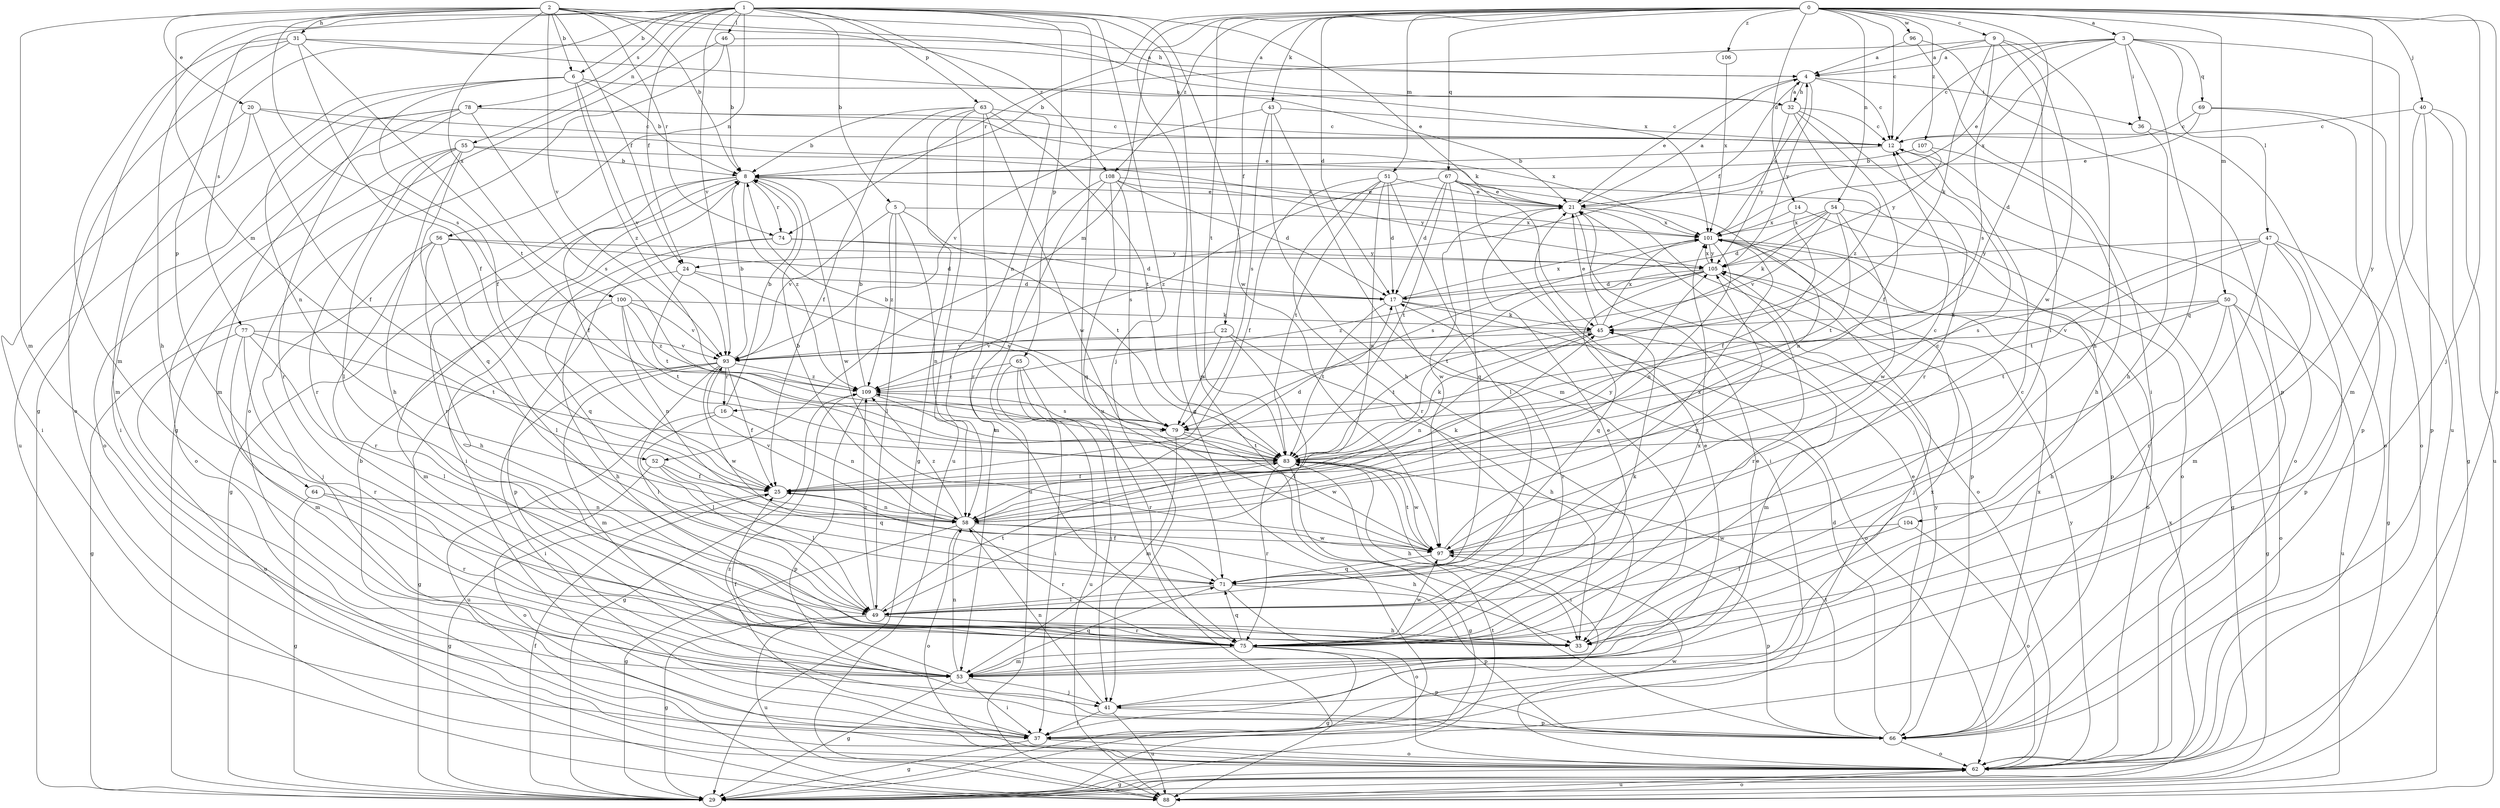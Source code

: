 strict digraph  {
0;
1;
2;
3;
4;
5;
6;
8;
9;
12;
14;
16;
17;
20;
21;
22;
24;
25;
29;
31;
32;
33;
36;
37;
40;
41;
43;
45;
46;
47;
49;
50;
51;
52;
53;
54;
55;
56;
58;
62;
63;
64;
65;
66;
67;
69;
71;
74;
75;
77;
78;
79;
83;
88;
93;
96;
97;
100;
101;
104;
105;
106;
107;
108;
109;
0 -> 3  [label=a];
0 -> 9  [label=c];
0 -> 12  [label=c];
0 -> 14  [label=d];
0 -> 16  [label=d];
0 -> 17  [label=d];
0 -> 22  [label=f];
0 -> 29  [label=g];
0 -> 40  [label=j];
0 -> 41  [label=j];
0 -> 43  [label=k];
0 -> 50  [label=m];
0 -> 51  [label=m];
0 -> 52  [label=m];
0 -> 54  [label=n];
0 -> 62  [label=o];
0 -> 67  [label=q];
0 -> 74  [label=r];
0 -> 83  [label=t];
0 -> 96  [label=w];
0 -> 104  [label=y];
0 -> 106  [label=z];
0 -> 107  [label=z];
0 -> 108  [label=z];
1 -> 5  [label=b];
1 -> 6  [label=b];
1 -> 24  [label=f];
1 -> 29  [label=g];
1 -> 41  [label=j];
1 -> 45  [label=k];
1 -> 46  [label=l];
1 -> 55  [label=n];
1 -> 56  [label=n];
1 -> 58  [label=n];
1 -> 63  [label=p];
1 -> 64  [label=p];
1 -> 65  [label=p];
1 -> 66  [label=p];
1 -> 77  [label=s];
1 -> 78  [label=s];
1 -> 88  [label=u];
1 -> 93  [label=v];
1 -> 97  [label=w];
2 -> 6  [label=b];
2 -> 8  [label=b];
2 -> 20  [label=e];
2 -> 24  [label=f];
2 -> 31  [label=h];
2 -> 32  [label=h];
2 -> 52  [label=m];
2 -> 53  [label=m];
2 -> 74  [label=r];
2 -> 79  [label=s];
2 -> 93  [label=v];
2 -> 100  [label=x];
2 -> 101  [label=x];
2 -> 108  [label=z];
3 -> 4  [label=a];
3 -> 12  [label=c];
3 -> 21  [label=e];
3 -> 36  [label=i];
3 -> 47  [label=l];
3 -> 69  [label=q];
3 -> 71  [label=q];
3 -> 88  [label=u];
3 -> 101  [label=x];
4 -> 12  [label=c];
4 -> 21  [label=e];
4 -> 24  [label=f];
4 -> 32  [label=h];
4 -> 36  [label=i];
4 -> 105  [label=y];
5 -> 49  [label=l];
5 -> 58  [label=n];
5 -> 83  [label=t];
5 -> 93  [label=v];
5 -> 101  [label=x];
5 -> 109  [label=z];
6 -> 8  [label=b];
6 -> 25  [label=f];
6 -> 32  [label=h];
6 -> 58  [label=n];
6 -> 88  [label=u];
6 -> 93  [label=v];
6 -> 109  [label=z];
8 -> 21  [label=e];
8 -> 25  [label=f];
8 -> 29  [label=g];
8 -> 37  [label=i];
8 -> 74  [label=r];
8 -> 75  [label=r];
8 -> 97  [label=w];
8 -> 109  [label=z];
9 -> 4  [label=a];
9 -> 8  [label=b];
9 -> 33  [label=h];
9 -> 45  [label=k];
9 -> 49  [label=l];
9 -> 79  [label=s];
9 -> 97  [label=w];
12 -> 8  [label=b];
12 -> 62  [label=o];
14 -> 25  [label=f];
14 -> 66  [label=p];
14 -> 101  [label=x];
16 -> 8  [label=b];
16 -> 49  [label=l];
16 -> 58  [label=n];
16 -> 88  [label=u];
17 -> 45  [label=k];
17 -> 62  [label=o];
17 -> 75  [label=r];
17 -> 83  [label=t];
17 -> 101  [label=x];
20 -> 12  [label=c];
20 -> 21  [label=e];
20 -> 25  [label=f];
20 -> 37  [label=i];
20 -> 53  [label=m];
21 -> 4  [label=a];
21 -> 62  [label=o];
21 -> 66  [label=p];
21 -> 97  [label=w];
21 -> 101  [label=x];
22 -> 33  [label=h];
22 -> 49  [label=l];
22 -> 79  [label=s];
22 -> 93  [label=v];
24 -> 17  [label=d];
24 -> 53  [label=m];
24 -> 79  [label=s];
24 -> 83  [label=t];
25 -> 17  [label=d];
25 -> 29  [label=g];
25 -> 58  [label=n];
29 -> 25  [label=f];
29 -> 83  [label=t];
29 -> 101  [label=x];
31 -> 4  [label=a];
31 -> 21  [label=e];
31 -> 25  [label=f];
31 -> 33  [label=h];
31 -> 53  [label=m];
31 -> 62  [label=o];
31 -> 83  [label=t];
32 -> 4  [label=a];
32 -> 12  [label=c];
32 -> 25  [label=f];
32 -> 75  [label=r];
32 -> 105  [label=y];
32 -> 109  [label=z];
36 -> 33  [label=h];
36 -> 62  [label=o];
37 -> 8  [label=b];
37 -> 29  [label=g];
37 -> 62  [label=o];
37 -> 101  [label=x];
37 -> 105  [label=y];
37 -> 109  [label=z];
40 -> 12  [label=c];
40 -> 29  [label=g];
40 -> 53  [label=m];
40 -> 66  [label=p];
40 -> 88  [label=u];
41 -> 21  [label=e];
41 -> 37  [label=i];
41 -> 58  [label=n];
41 -> 66  [label=p];
41 -> 88  [label=u];
43 -> 12  [label=c];
43 -> 33  [label=h];
43 -> 53  [label=m];
43 -> 79  [label=s];
43 -> 93  [label=v];
45 -> 21  [label=e];
45 -> 53  [label=m];
45 -> 58  [label=n];
45 -> 83  [label=t];
45 -> 93  [label=v];
45 -> 101  [label=x];
46 -> 4  [label=a];
46 -> 8  [label=b];
46 -> 29  [label=g];
46 -> 62  [label=o];
47 -> 29  [label=g];
47 -> 53  [label=m];
47 -> 66  [label=p];
47 -> 75  [label=r];
47 -> 79  [label=s];
47 -> 83  [label=t];
47 -> 105  [label=y];
49 -> 29  [label=g];
49 -> 33  [label=h];
49 -> 45  [label=k];
49 -> 75  [label=r];
49 -> 83  [label=t];
49 -> 88  [label=u];
49 -> 109  [label=z];
50 -> 29  [label=g];
50 -> 33  [label=h];
50 -> 45  [label=k];
50 -> 62  [label=o];
50 -> 83  [label=t];
50 -> 88  [label=u];
50 -> 93  [label=v];
51 -> 17  [label=d];
51 -> 21  [label=e];
51 -> 25  [label=f];
51 -> 49  [label=l];
51 -> 58  [label=n];
51 -> 75  [label=r];
51 -> 83  [label=t];
52 -> 25  [label=f];
52 -> 49  [label=l];
52 -> 62  [label=o];
52 -> 71  [label=q];
53 -> 21  [label=e];
53 -> 25  [label=f];
53 -> 29  [label=g];
53 -> 37  [label=i];
53 -> 41  [label=j];
53 -> 58  [label=n];
53 -> 71  [label=q];
54 -> 17  [label=d];
54 -> 29  [label=g];
54 -> 45  [label=k];
54 -> 83  [label=t];
54 -> 93  [label=v];
54 -> 97  [label=w];
54 -> 101  [label=x];
55 -> 8  [label=b];
55 -> 33  [label=h];
55 -> 49  [label=l];
55 -> 62  [label=o];
55 -> 71  [label=q];
55 -> 75  [label=r];
55 -> 101  [label=x];
56 -> 17  [label=d];
56 -> 33  [label=h];
56 -> 41  [label=j];
56 -> 49  [label=l];
56 -> 75  [label=r];
56 -> 105  [label=y];
58 -> 8  [label=b];
58 -> 12  [label=c];
58 -> 29  [label=g];
58 -> 33  [label=h];
58 -> 45  [label=k];
58 -> 62  [label=o];
58 -> 75  [label=r];
58 -> 93  [label=v];
58 -> 97  [label=w];
58 -> 105  [label=y];
58 -> 109  [label=z];
62 -> 29  [label=g];
62 -> 88  [label=u];
62 -> 97  [label=w];
62 -> 105  [label=y];
63 -> 8  [label=b];
63 -> 12  [label=c];
63 -> 25  [label=f];
63 -> 29  [label=g];
63 -> 75  [label=r];
63 -> 83  [label=t];
63 -> 88  [label=u];
63 -> 97  [label=w];
64 -> 29  [label=g];
64 -> 58  [label=n];
64 -> 75  [label=r];
65 -> 37  [label=i];
65 -> 41  [label=j];
65 -> 75  [label=r];
65 -> 88  [label=u];
65 -> 109  [label=z];
66 -> 17  [label=d];
66 -> 21  [label=e];
66 -> 62  [label=o];
66 -> 83  [label=t];
66 -> 101  [label=x];
67 -> 17  [label=d];
67 -> 21  [label=e];
67 -> 37  [label=i];
67 -> 58  [label=n];
67 -> 62  [label=o];
67 -> 71  [label=q];
67 -> 83  [label=t];
67 -> 109  [label=z];
69 -> 12  [label=c];
69 -> 21  [label=e];
69 -> 62  [label=o];
69 -> 66  [label=p];
71 -> 25  [label=f];
71 -> 49  [label=l];
71 -> 62  [label=o];
71 -> 66  [label=p];
71 -> 105  [label=y];
74 -> 17  [label=d];
74 -> 66  [label=p];
74 -> 71  [label=q];
74 -> 105  [label=y];
75 -> 12  [label=c];
75 -> 21  [label=e];
75 -> 29  [label=g];
75 -> 53  [label=m];
75 -> 66  [label=p];
75 -> 71  [label=q];
75 -> 97  [label=w];
75 -> 101  [label=x];
77 -> 49  [label=l];
77 -> 53  [label=m];
77 -> 75  [label=r];
77 -> 83  [label=t];
77 -> 88  [label=u];
77 -> 93  [label=v];
78 -> 12  [label=c];
78 -> 37  [label=i];
78 -> 53  [label=m];
78 -> 62  [label=o];
78 -> 75  [label=r];
78 -> 79  [label=s];
78 -> 101  [label=x];
79 -> 8  [label=b];
79 -> 53  [label=m];
79 -> 83  [label=t];
79 -> 97  [label=w];
83 -> 25  [label=f];
83 -> 29  [label=g];
83 -> 33  [label=h];
83 -> 37  [label=i];
83 -> 45  [label=k];
83 -> 75  [label=r];
83 -> 97  [label=w];
83 -> 109  [label=z];
88 -> 62  [label=o];
93 -> 8  [label=b];
93 -> 25  [label=f];
93 -> 29  [label=g];
93 -> 37  [label=i];
93 -> 49  [label=l];
93 -> 53  [label=m];
93 -> 97  [label=w];
93 -> 109  [label=z];
93 -> 16  [label=r];
96 -> 4  [label=a];
96 -> 37  [label=i];
96 -> 66  [label=p];
97 -> 12  [label=c];
97 -> 66  [label=p];
97 -> 71  [label=q];
97 -> 83  [label=t];
97 -> 101  [label=x];
100 -> 29  [label=g];
100 -> 33  [label=h];
100 -> 45  [label=k];
100 -> 58  [label=n];
100 -> 83  [label=t];
100 -> 93  [label=v];
100 -> 109  [label=z];
101 -> 4  [label=a];
101 -> 58  [label=n];
101 -> 62  [label=o];
101 -> 79  [label=s];
101 -> 105  [label=y];
104 -> 49  [label=l];
104 -> 62  [label=o];
104 -> 97  [label=w];
105 -> 17  [label=d];
105 -> 41  [label=j];
105 -> 71  [label=q];
105 -> 75  [label=r];
105 -> 83  [label=t];
105 -> 101  [label=x];
105 -> 109  [label=z];
106 -> 101  [label=x];
107 -> 8  [label=b];
107 -> 33  [label=h];
107 -> 105  [label=y];
108 -> 17  [label=d];
108 -> 21  [label=e];
108 -> 53  [label=m];
108 -> 71  [label=q];
108 -> 79  [label=s];
108 -> 88  [label=u];
108 -> 105  [label=y];
109 -> 8  [label=b];
109 -> 29  [label=g];
109 -> 66  [label=p];
109 -> 79  [label=s];
109 -> 83  [label=t];
}
